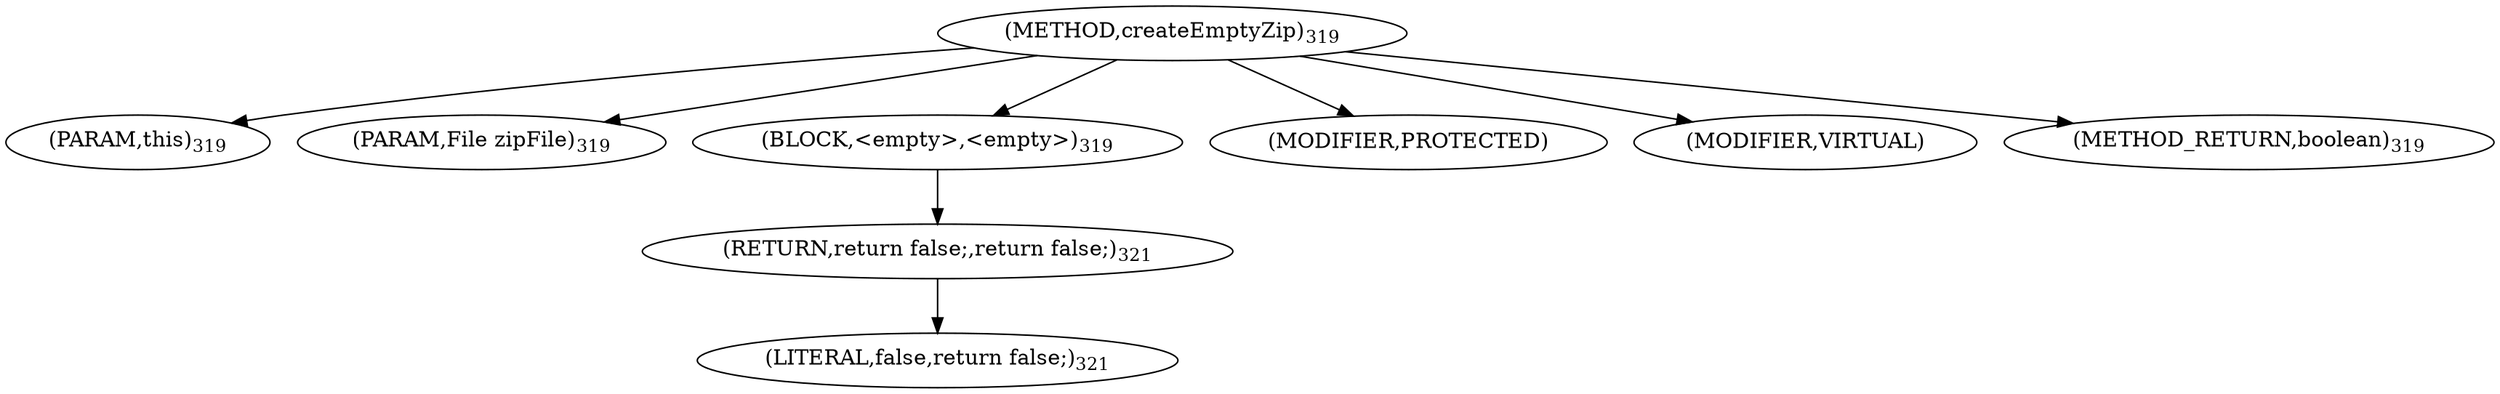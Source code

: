 digraph "createEmptyZip" {  
"742" [label = <(METHOD,createEmptyZip)<SUB>319</SUB>> ]
"743" [label = <(PARAM,this)<SUB>319</SUB>> ]
"744" [label = <(PARAM,File zipFile)<SUB>319</SUB>> ]
"745" [label = <(BLOCK,&lt;empty&gt;,&lt;empty&gt;)<SUB>319</SUB>> ]
"746" [label = <(RETURN,return false;,return false;)<SUB>321</SUB>> ]
"747" [label = <(LITERAL,false,return false;)<SUB>321</SUB>> ]
"748" [label = <(MODIFIER,PROTECTED)> ]
"749" [label = <(MODIFIER,VIRTUAL)> ]
"750" [label = <(METHOD_RETURN,boolean)<SUB>319</SUB>> ]
  "742" -> "743" 
  "742" -> "744" 
  "742" -> "745" 
  "742" -> "748" 
  "742" -> "749" 
  "742" -> "750" 
  "745" -> "746" 
  "746" -> "747" 
}
